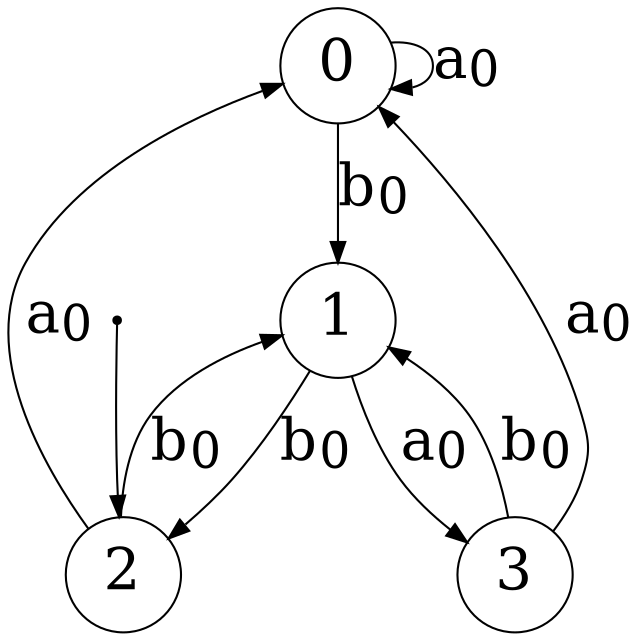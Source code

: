 digraph G {
"n0"[label= <0> shape=circle color="black" style=wedged fillcolor="white" style=filled fontsize="28"];
"n1"[label= <1> shape=circle color="black" style=wedged fillcolor="white" style=filled fontsize="28"];
"n2"[label= <2> shape=circle color="black" style=wedged fillcolor="white" style=filled fontsize="28"];
"ArbitraryUnusedNameNoWorriesJustGrooving3"[fontSize=1 shape=point];
"n3"[label= <3> shape=circle color="black" style=wedged fillcolor="white" style=filled fontsize="28"];
{"ArbitraryUnusedNameNoWorriesJustGrooving3"}->{"n2"};
{"n0"}->{"n1"}[label = <b<sub>0</sub>> color="black" arrowhead="normal" style="" fontsize="28"];
{"n0"}->{"n0"}[label = <a<sub>0</sub>> color="black" arrowhead="normal" style="" fontsize="28"];
{"n1"}->{"n3"}[label = <a<sub>0</sub>> color="black" arrowhead="normal" style="" fontsize="28"];
{"n1"}->{"n2"}[label = <b<sub>0</sub>> color="black" arrowhead="normal" style="" fontsize="28"];
{"n2"}->{"n1"}[label = <b<sub>0</sub>> color="black" arrowhead="normal" style="" fontsize="28"];
{"n2"}->{"n0"}[label = <a<sub>0</sub>> color="black" arrowhead="normal" style="" fontsize="28"];
{"n3"}->{"n1"}[label = <b<sub>0</sub>> color="black" arrowhead="normal" style="" fontsize="28"];
{"n3"}->{"n0"}[label = <a<sub>0</sub>> color="black" arrowhead="normal" style="" fontsize="28"];
}
